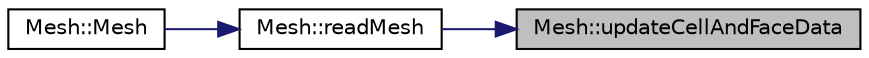 digraph "Mesh::updateCellAndFaceData"
{
 // LATEX_PDF_SIZE
  bgcolor="transparent";
  edge [fontname="Helvetica",fontsize="10",labelfontname="Helvetica",labelfontsize="10"];
  node [fontname="Helvetica",fontsize="10",shape=record];
  rankdir="RL";
  Node1 [label="Mesh::updateCellAndFaceData",height=0.2,width=0.4,color="black", fillcolor="grey75", style="filled", fontcolor="black",tooltip=" "];
  Node1 -> Node2 [dir="back",color="midnightblue",fontsize="10",style="solid",fontname="Helvetica"];
  Node2 [label="Mesh::readMesh",height=0.2,width=0.4,color="black",URL="$classMesh.html#a318def0c4a2ac28d63e3526451cd69b4",tooltip=" "];
  Node2 -> Node3 [dir="back",color="midnightblue",fontsize="10",style="solid",fontname="Helvetica"];
  Node3 [label="Mesh::Mesh",height=0.2,width=0.4,color="black",URL="$classMesh.html#a2af137f1571af89172b9c102302c416b",tooltip=" "];
}

